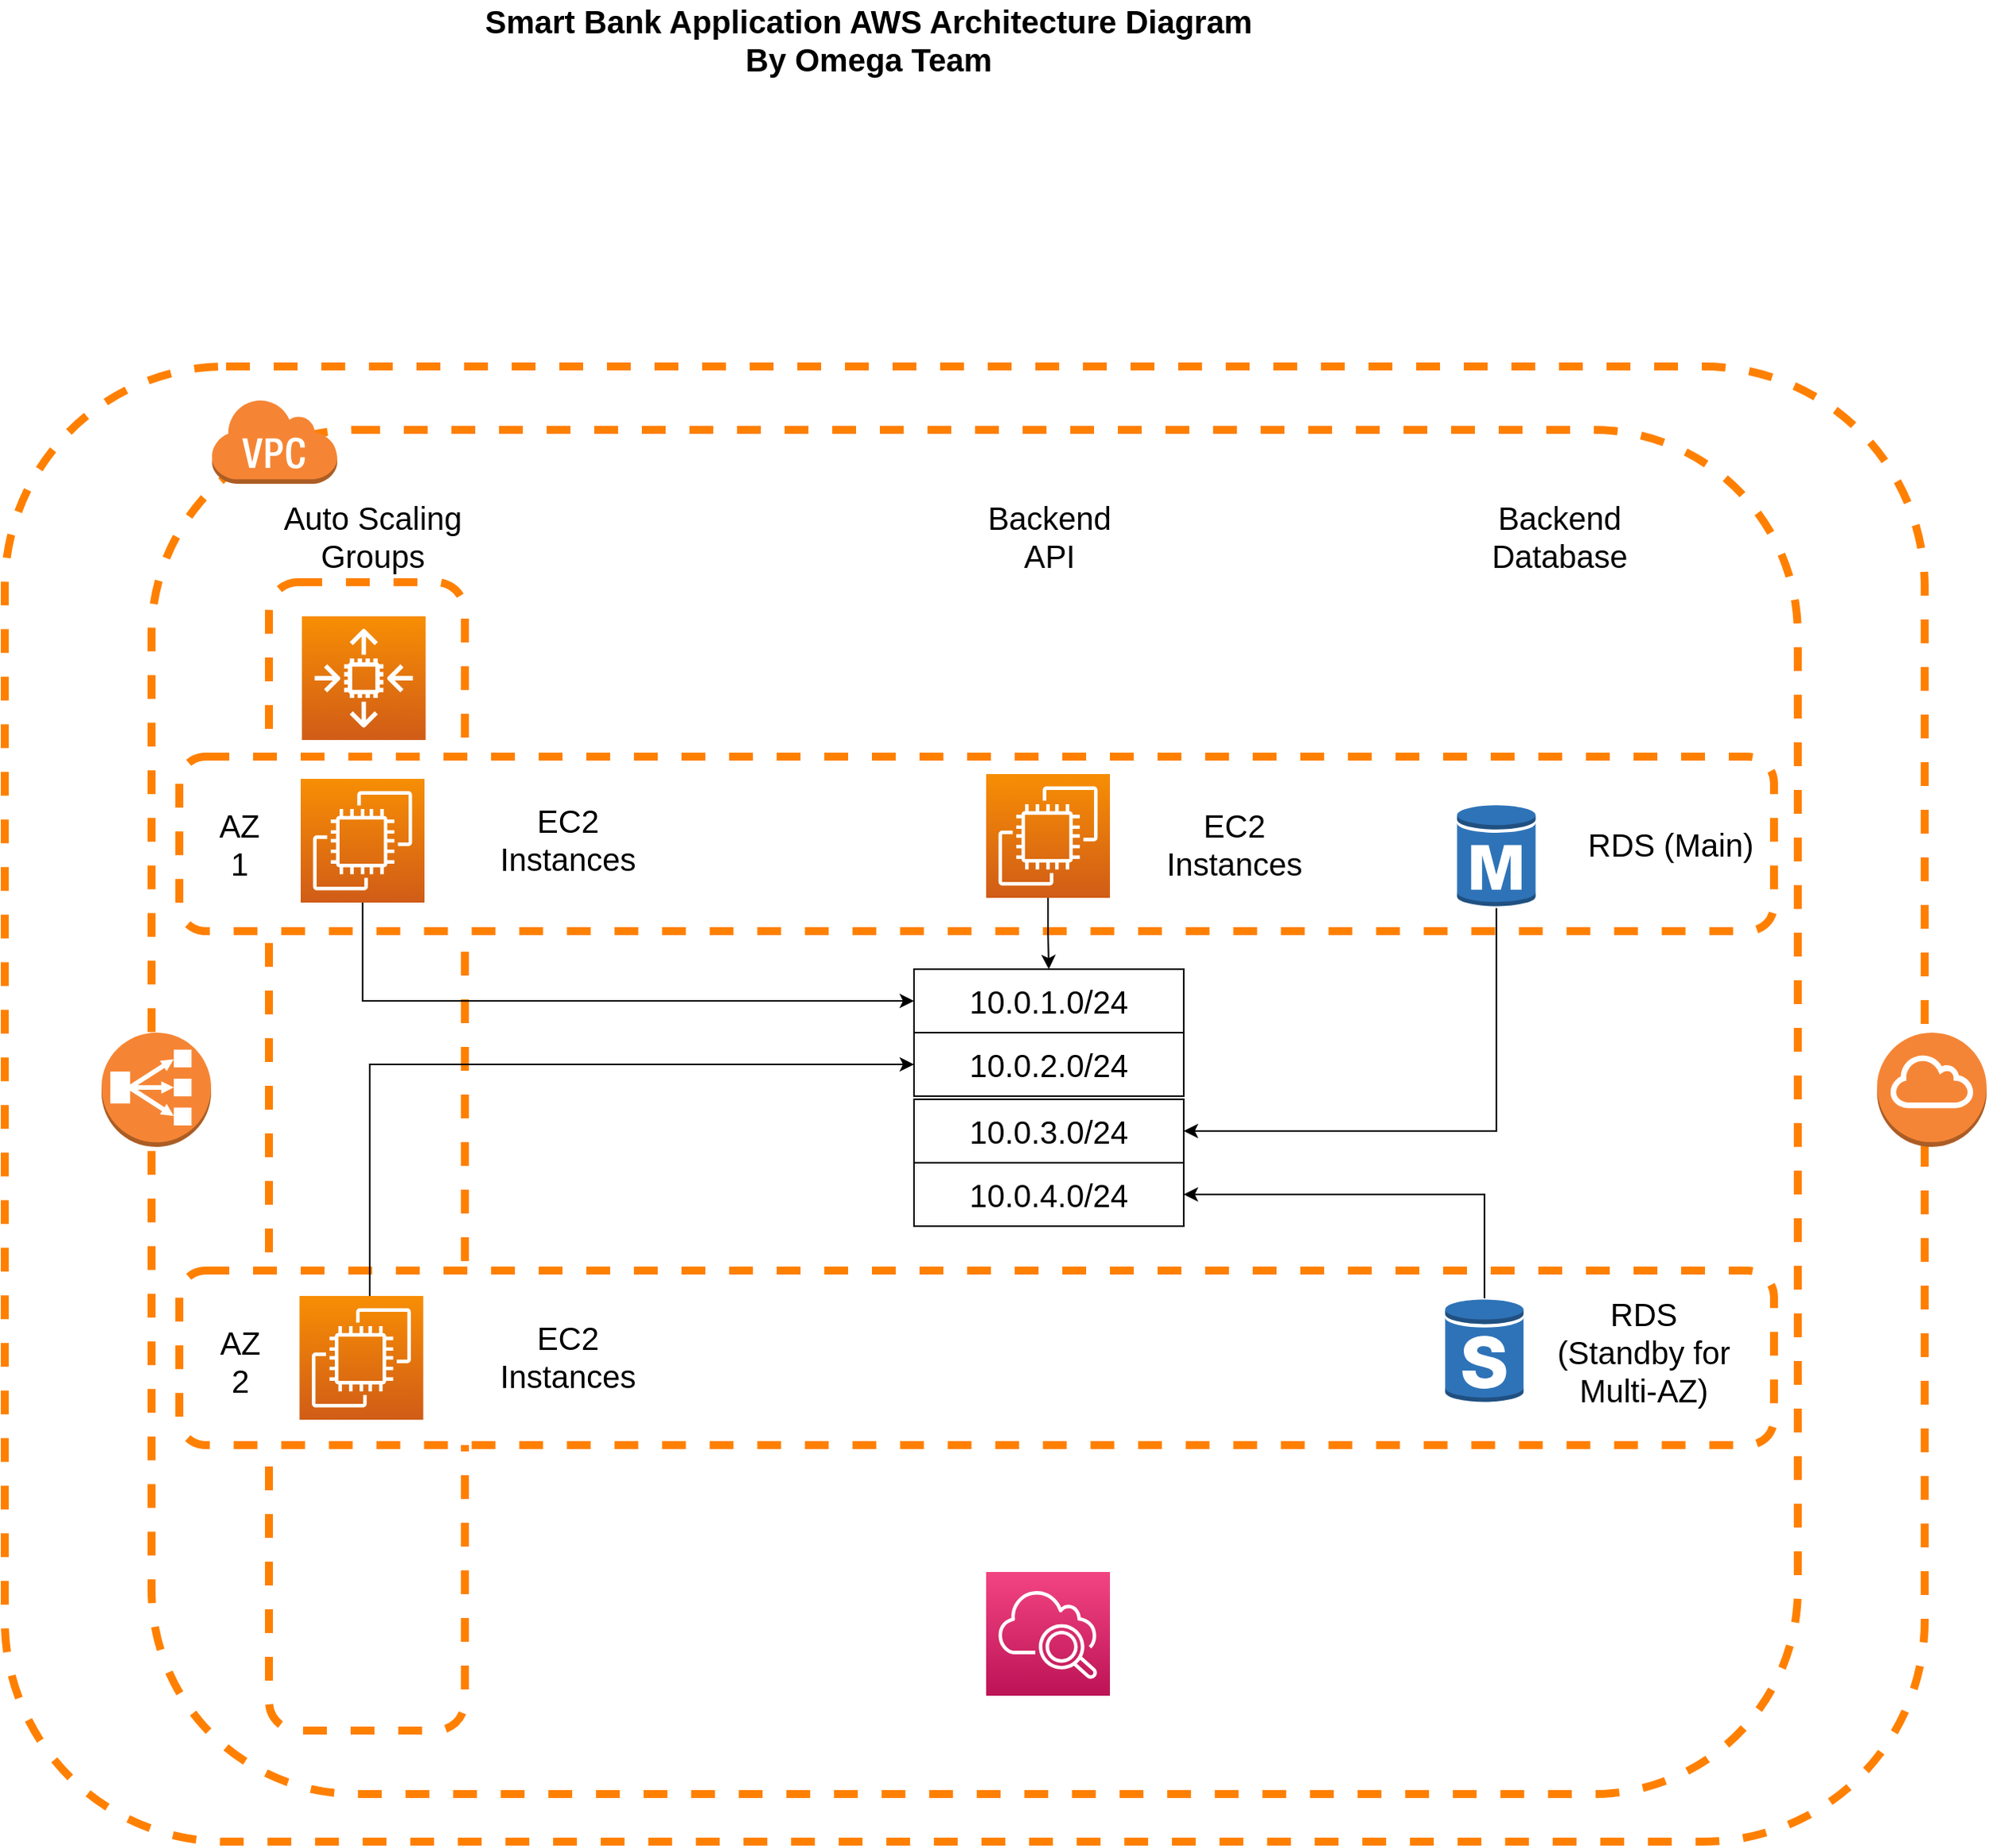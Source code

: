 <mxfile version="20.0.3" type="github">
  <diagram id="_zcOvDsHGXR2nhW8fiFH" name="Page-1">
    <mxGraphModel dx="1738" dy="1551" grid="1" gridSize="10" guides="1" tooltips="1" connect="1" arrows="1" fold="1" page="1" pageScale="1" pageWidth="850" pageHeight="1100" math="0" shadow="0">
      <root>
        <mxCell id="0" />
        <mxCell id="1" parent="0" />
        <mxCell id="kchduzSfQptDMqaAP18R-108" value="" style="rounded=1;whiteSpace=wrap;html=1;fontSize=20;dashed=1;strokeWidth=5;strokeColor=#FF8000;glass=0;fontStyle=1" vertex="1" parent="1">
          <mxGeometry x="250" y="270" width="1210" height="930" as="geometry" />
        </mxCell>
        <mxCell id="kchduzSfQptDMqaAP18R-68" value="" style="rounded=1;whiteSpace=wrap;html=1;fontSize=20;dashed=1;strokeWidth=5;strokeColor=#FF8000;glass=0;" vertex="1" parent="1">
          <mxGeometry x="342.5" y="310" width="1037.5" height="860" as="geometry" />
        </mxCell>
        <mxCell id="kchduzSfQptDMqaAP18R-106" value="" style="rounded=1;whiteSpace=wrap;html=1;glass=0;dashed=1;fontSize=20;strokeColor=#FF8000;strokeWidth=5;" vertex="1" parent="1">
          <mxGeometry x="416.5" y="406" width="123.5" height="724" as="geometry" />
        </mxCell>
        <mxCell id="kchduzSfQptDMqaAP18R-14" value="" style="sketch=0;points=[[0,0,0],[0.25,0,0],[0.5,0,0],[0.75,0,0],[1,0,0],[0,1,0],[0.25,1,0],[0.5,1,0],[0.75,1,0],[1,1,0],[0,0.25,0],[0,0.5,0],[0,0.75,0],[1,0.25,0],[1,0.5,0],[1,0.75,0]];points=[[0,0,0],[0.25,0,0],[0.5,0,0],[0.75,0,0],[1,0,0],[0,1,0],[0.25,1,0],[0.5,1,0],[0.75,1,0],[1,1,0],[0,0.25,0],[0,0.5,0],[0,0.75,0],[1,0.25,0],[1,0.5,0],[1,0.75,0]];outlineConnect=0;fontColor=#232F3E;gradientColor=#F34482;gradientDirection=north;fillColor=#BC1356;strokeColor=#ffffff;dashed=0;verticalLabelPosition=bottom;verticalAlign=top;align=center;html=1;fontSize=12;fontStyle=0;aspect=fixed;shape=mxgraph.aws4.resourceIcon;resIcon=mxgraph.aws4.cloudwatch_2;" vertex="1" parent="1">
          <mxGeometry x="868.5" y="1030" width="78" height="78" as="geometry" />
        </mxCell>
        <mxCell id="kchduzSfQptDMqaAP18R-19" value="" style="sketch=0;points=[[0,0,0],[0.25,0,0],[0.5,0,0],[0.75,0,0],[1,0,0],[0,1,0],[0.25,1,0],[0.5,1,0],[0.75,1,0],[1,1,0],[0,0.25,0],[0,0.5,0],[0,0.75,0],[1,0.25,0],[1,0.5,0],[1,0.75,0]];outlineConnect=0;fontColor=#232F3E;gradientColor=#F78E04;gradientDirection=north;fillColor=#D05C17;strokeColor=#ffffff;dashed=0;verticalLabelPosition=bottom;verticalAlign=top;align=center;html=1;fontSize=12;fontStyle=0;aspect=fixed;shape=mxgraph.aws4.resourceIcon;resIcon=mxgraph.aws4.auto_scaling2;" vertex="1" parent="1">
          <mxGeometry x="437.25" y="427.5" width="78" height="78" as="geometry" />
        </mxCell>
        <mxCell id="kchduzSfQptDMqaAP18R-32" value="Backend&lt;br style=&quot;font-size: 20px;&quot;&gt;API" style="text;html=1;strokeColor=none;fillColor=none;align=center;verticalAlign=middle;whiteSpace=wrap;rounded=0;fontSize=20;" vertex="1" parent="1">
          <mxGeometry x="868.5" y="352.75" width="79" height="47.5" as="geometry" />
        </mxCell>
        <mxCell id="kchduzSfQptDMqaAP18R-33" value="&lt;b&gt;Smart Bank Application AWS Architecture Diagram&lt;br&gt;By Omega Team&lt;br&gt;&lt;/b&gt;" style="text;html=1;strokeColor=none;fillColor=none;align=center;verticalAlign=middle;whiteSpace=wrap;rounded=0;fontSize=20;" vertex="1" parent="1">
          <mxGeometry x="550" y="40" width="489" height="47.5" as="geometry" />
        </mxCell>
        <mxCell id="kchduzSfQptDMqaAP18R-34" value="Backend&lt;br style=&quot;font-size: 20px;&quot;&gt;Database" style="text;html=1;strokeColor=none;fillColor=none;align=center;verticalAlign=middle;whiteSpace=wrap;rounded=0;fontSize=20;" vertex="1" parent="1">
          <mxGeometry x="1165.25" y="336" width="130" height="81" as="geometry" />
        </mxCell>
        <mxCell id="kchduzSfQptDMqaAP18R-47" value="" style="outlineConnect=0;dashed=0;verticalLabelPosition=bottom;verticalAlign=top;align=center;html=1;shape=mxgraph.aws3.virtual_private_cloud;fillColor=#F58534;gradientColor=none;fontSize=20;" vertex="1" parent="1">
          <mxGeometry x="380" y="290" width="79.5" height="54" as="geometry" />
        </mxCell>
        <mxCell id="kchduzSfQptDMqaAP18R-71" value="" style="outlineConnect=0;dashed=0;verticalLabelPosition=bottom;verticalAlign=top;align=center;html=1;shape=mxgraph.aws3.internet_gateway;fillColor=#F58536;gradientColor=none;" vertex="1" parent="1">
          <mxGeometry x="1430" y="690" width="69" height="72" as="geometry" />
        </mxCell>
        <mxCell id="kchduzSfQptDMqaAP18R-73" value="" style="outlineConnect=0;dashed=0;verticalLabelPosition=bottom;verticalAlign=top;align=center;html=1;shape=mxgraph.aws3.classic_load_balancer;fillColor=#F58534;gradientColor=none;" vertex="1" parent="1">
          <mxGeometry x="311" y="690" width="69" height="72" as="geometry" />
        </mxCell>
        <mxCell id="kchduzSfQptDMqaAP18R-76" value="Auto Scaling Groups" style="text;html=1;strokeColor=none;fillColor=none;align=center;verticalAlign=middle;whiteSpace=wrap;rounded=0;fontSize=20;" vertex="1" parent="1">
          <mxGeometry x="416.5" y="336" width="130" height="81" as="geometry" />
        </mxCell>
        <mxCell id="kchduzSfQptDMqaAP18R-89" value="10.0.2.0/24" style="text;html=1;strokeColor=default;fillColor=none;align=center;verticalAlign=middle;whiteSpace=wrap;rounded=0;fontSize=20;" vertex="1" parent="1">
          <mxGeometry x="823" y="690" width="170" height="40" as="geometry" />
        </mxCell>
        <mxCell id="kchduzSfQptDMqaAP18R-92" value="" style="rounded=1;whiteSpace=wrap;html=1;glass=0;dashed=1;fontSize=20;strokeColor=#FF8000;strokeWidth=5;" vertex="1" parent="1">
          <mxGeometry x="360" y="516" width="1005" height="110" as="geometry" />
        </mxCell>
        <mxCell id="kchduzSfQptDMqaAP18R-100" style="edgeStyle=orthogonalEdgeStyle;rounded=0;orthogonalLoop=1;jettySize=auto;html=1;entryX=0;entryY=0.5;entryDx=0;entryDy=0;fontSize=20;exitX=0.5;exitY=1;exitDx=0;exitDy=0;exitPerimeter=0;" edge="1" parent="1" source="kchduzSfQptDMqaAP18R-40" target="kchduzSfQptDMqaAP18R-97">
          <mxGeometry relative="1" as="geometry" />
        </mxCell>
        <mxCell id="kchduzSfQptDMqaAP18R-40" value="" style="sketch=0;points=[[0,0,0],[0.25,0,0],[0.5,0,0],[0.75,0,0],[1,0,0],[0,1,0],[0.25,1,0],[0.5,1,0],[0.75,1,0],[1,1,0],[0,0.25,0],[0,0.5,0],[0,0.75,0],[1,0.25,0],[1,0.5,0],[1,0.75,0]];outlineConnect=0;fontColor=#232F3E;gradientColor=#F78E04;gradientDirection=north;fillColor=#D05C17;strokeColor=#ffffff;dashed=0;verticalLabelPosition=bottom;verticalAlign=top;align=center;html=1;fontSize=12;fontStyle=0;aspect=fixed;shape=mxgraph.aws4.resourceIcon;resIcon=mxgraph.aws4.ec2;" vertex="1" parent="1">
          <mxGeometry x="436.5" y="530" width="78" height="78" as="geometry" />
        </mxCell>
        <mxCell id="kchduzSfQptDMqaAP18R-105" style="edgeStyle=orthogonalEdgeStyle;rounded=0;orthogonalLoop=1;jettySize=auto;html=1;entryX=0.5;entryY=0;entryDx=0;entryDy=0;fontSize=20;" edge="1" parent="1" source="kchduzSfQptDMqaAP18R-43" target="kchduzSfQptDMqaAP18R-97">
          <mxGeometry relative="1" as="geometry" />
        </mxCell>
        <mxCell id="kchduzSfQptDMqaAP18R-43" value="" style="sketch=0;points=[[0,0,0],[0.25,0,0],[0.5,0,0],[0.75,0,0],[1,0,0],[0,1,0],[0.25,1,0],[0.5,1,0],[0.75,1,0],[1,1,0],[0,0.25,0],[0,0.5,0],[0,0.75,0],[1,0.25,0],[1,0.5,0],[1,0.75,0]];outlineConnect=0;fontColor=#232F3E;gradientColor=#F78E04;gradientDirection=north;fillColor=#D05C17;strokeColor=#ffffff;dashed=0;verticalLabelPosition=bottom;verticalAlign=top;align=center;html=1;fontSize=12;fontStyle=0;aspect=fixed;shape=mxgraph.aws4.resourceIcon;resIcon=mxgraph.aws4.ec2;" vertex="1" parent="1">
          <mxGeometry x="868.5" y="527" width="78" height="78" as="geometry" />
        </mxCell>
        <mxCell id="kchduzSfQptDMqaAP18R-104" style="edgeStyle=orthogonalEdgeStyle;rounded=0;orthogonalLoop=1;jettySize=auto;html=1;entryX=1;entryY=0.5;entryDx=0;entryDy=0;fontSize=20;" edge="1" parent="1" source="kchduzSfQptDMqaAP18R-5" target="kchduzSfQptDMqaAP18R-99">
          <mxGeometry relative="1" as="geometry">
            <Array as="points">
              <mxPoint x="1190" y="752" />
            </Array>
          </mxGeometry>
        </mxCell>
        <mxCell id="kchduzSfQptDMqaAP18R-5" value="" style="outlineConnect=0;dashed=0;verticalLabelPosition=bottom;verticalAlign=top;align=center;html=1;shape=mxgraph.aws3.rds_db_instance;fillColor=#2E73B8;gradientColor=none;" vertex="1" parent="1">
          <mxGeometry x="1165.25" y="545.5" width="49.5" height="66" as="geometry" />
        </mxCell>
        <mxCell id="kchduzSfQptDMqaAP18R-83" value="RDS (Main)" style="text;html=1;strokeColor=none;fillColor=none;align=center;verticalAlign=middle;whiteSpace=wrap;rounded=0;fontSize=20;" vertex="1" parent="1">
          <mxGeometry x="1235" y="530.5" width="130" height="81" as="geometry" />
        </mxCell>
        <mxCell id="kchduzSfQptDMqaAP18R-81" value="EC2 Instances" style="text;html=1;strokeColor=none;fillColor=none;align=center;verticalAlign=middle;whiteSpace=wrap;rounded=0;fontSize=20;" vertex="1" parent="1">
          <mxGeometry x="960" y="530.5" width="130" height="81" as="geometry" />
        </mxCell>
        <mxCell id="kchduzSfQptDMqaAP18R-78" value="EC2 Instances" style="text;html=1;strokeColor=none;fillColor=none;align=center;verticalAlign=middle;whiteSpace=wrap;rounded=0;fontSize=20;" vertex="1" parent="1">
          <mxGeometry x="540" y="527" width="130" height="81" as="geometry" />
        </mxCell>
        <mxCell id="kchduzSfQptDMqaAP18R-93" value="AZ&lt;br&gt;1" style="text;html=1;strokeColor=none;fillColor=none;align=center;verticalAlign=middle;whiteSpace=wrap;rounded=0;fontSize=20;" vertex="1" parent="1">
          <mxGeometry x="358.25" y="530.5" width="80" height="81" as="geometry" />
        </mxCell>
        <mxCell id="kchduzSfQptDMqaAP18R-94" value="" style="rounded=1;whiteSpace=wrap;html=1;glass=0;dashed=1;fontSize=20;strokeColor=#FF8000;strokeWidth=5;" vertex="1" parent="1">
          <mxGeometry x="360" y="840" width="1005" height="110" as="geometry" />
        </mxCell>
        <mxCell id="kchduzSfQptDMqaAP18R-102" style="edgeStyle=orthogonalEdgeStyle;rounded=0;orthogonalLoop=1;jettySize=auto;html=1;entryX=0;entryY=0.5;entryDx=0;entryDy=0;fontSize=20;" edge="1" parent="1" source="kchduzSfQptDMqaAP18R-41" target="kchduzSfQptDMqaAP18R-89">
          <mxGeometry relative="1" as="geometry">
            <Array as="points">
              <mxPoint x="480" y="710" />
            </Array>
          </mxGeometry>
        </mxCell>
        <mxCell id="kchduzSfQptDMqaAP18R-41" value="" style="sketch=0;points=[[0,0,0],[0.25,0,0],[0.5,0,0],[0.75,0,0],[1,0,0],[0,1,0],[0.25,1,0],[0.5,1,0],[0.75,1,0],[1,1,0],[0,0.25,0],[0,0.5,0],[0,0.75,0],[1,0.25,0],[1,0.5,0],[1,0.75,0]];outlineConnect=0;fontColor=#232F3E;gradientColor=#F78E04;gradientDirection=north;fillColor=#D05C17;strokeColor=#ffffff;dashed=0;verticalLabelPosition=bottom;verticalAlign=top;align=center;html=1;fontSize=12;fontStyle=0;aspect=fixed;shape=mxgraph.aws4.resourceIcon;resIcon=mxgraph.aws4.ec2;" vertex="1" parent="1">
          <mxGeometry x="435.75" y="856" width="78" height="78" as="geometry" />
        </mxCell>
        <mxCell id="kchduzSfQptDMqaAP18R-80" value="EC2 Instances" style="text;html=1;strokeColor=none;fillColor=none;align=center;verticalAlign=middle;whiteSpace=wrap;rounded=0;fontSize=20;" vertex="1" parent="1">
          <mxGeometry x="540" y="853" width="130" height="81" as="geometry" />
        </mxCell>
        <mxCell id="kchduzSfQptDMqaAP18R-84" value="RDS &lt;br&gt;(Standby for Multi-AZ)" style="text;html=1;strokeColor=none;fillColor=none;align=center;verticalAlign=middle;whiteSpace=wrap;rounded=0;fontSize=20;" vertex="1" parent="1">
          <mxGeometry x="1217.5" y="850" width="130" height="81" as="geometry" />
        </mxCell>
        <mxCell id="kchduzSfQptDMqaAP18R-103" style="edgeStyle=orthogonalEdgeStyle;rounded=0;orthogonalLoop=1;jettySize=auto;html=1;entryX=1;entryY=0.5;entryDx=0;entryDy=0;fontSize=20;" edge="1" parent="1" source="kchduzSfQptDMqaAP18R-82" target="kchduzSfQptDMqaAP18R-98">
          <mxGeometry relative="1" as="geometry">
            <Array as="points">
              <mxPoint x="1183" y="792" />
            </Array>
          </mxGeometry>
        </mxCell>
        <mxCell id="kchduzSfQptDMqaAP18R-82" value="" style="outlineConnect=0;dashed=0;verticalLabelPosition=bottom;verticalAlign=top;align=center;html=1;shape=mxgraph.aws3.rds_db_instance_standby_multi_az;fillColor=#2E73B8;gradientColor=none;rounded=1;glass=0;fontSize=20;strokeColor=#FF8000;strokeWidth=5;" vertex="1" parent="1">
          <mxGeometry x="1157.75" y="857.5" width="49.5" height="66" as="geometry" />
        </mxCell>
        <mxCell id="kchduzSfQptDMqaAP18R-95" value="AZ&lt;br&gt;2" style="text;html=1;strokeColor=none;fillColor=none;align=center;verticalAlign=middle;whiteSpace=wrap;rounded=0;fontSize=20;" vertex="1" parent="1">
          <mxGeometry x="360" y="856" width="76.5" height="81" as="geometry" />
        </mxCell>
        <mxCell id="kchduzSfQptDMqaAP18R-97" value="10.0.1.0/24" style="text;html=1;align=center;verticalAlign=middle;whiteSpace=wrap;rounded=0;fontSize=20;fillColor=none;strokeColor=default;" vertex="1" parent="1">
          <mxGeometry x="823" y="650" width="170" height="40" as="geometry" />
        </mxCell>
        <mxCell id="kchduzSfQptDMqaAP18R-98" value="10.0.4.0/24" style="text;html=1;strokeColor=default;fillColor=none;align=center;verticalAlign=middle;whiteSpace=wrap;rounded=0;fontSize=20;" vertex="1" parent="1">
          <mxGeometry x="823" y="772" width="170" height="40" as="geometry" />
        </mxCell>
        <mxCell id="kchduzSfQptDMqaAP18R-99" value="10.0.3.0/24" style="text;html=1;strokeColor=default;fillColor=none;align=center;verticalAlign=middle;whiteSpace=wrap;rounded=0;fontSize=20;" vertex="1" parent="1">
          <mxGeometry x="823" y="732" width="170" height="40" as="geometry" />
        </mxCell>
      </root>
    </mxGraphModel>
  </diagram>
</mxfile>
